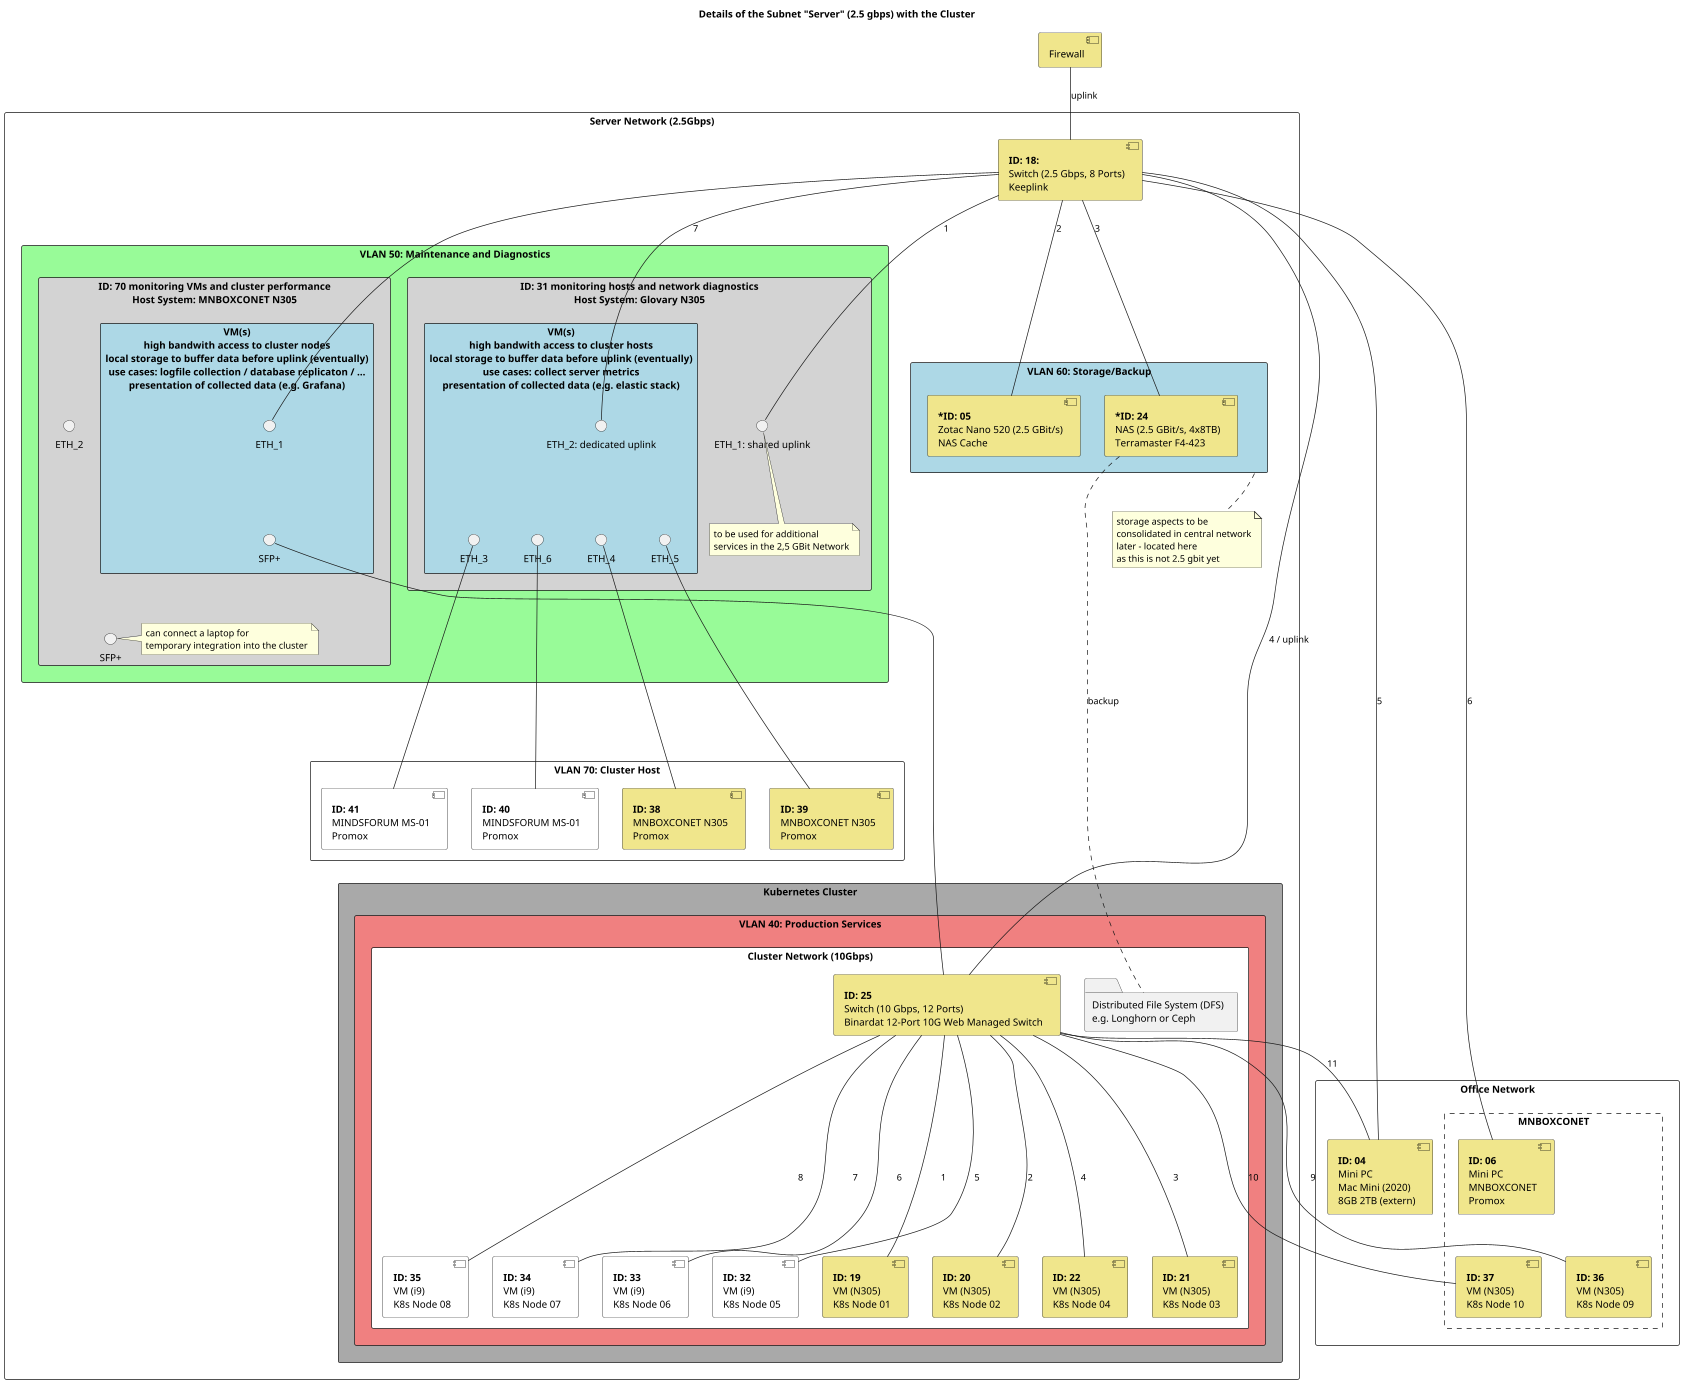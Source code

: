 @startuml
title Details of the Subnet "Server" (2.5 gbps) with the Cluster

skinparam maxWidth 2000
skinparam maxHeight 900
scale 0.7

skinparam component {
    BackgroundColor Khaki
    BorderColor Black
    FontColor Black
}

[Firewall]

rectangle "Office Network" as OFFICE_NETWORK {
	rectangle "MNBOXCONET" as OFFICE_MNBOX_ALL #line.dashed {
        		[**ID: 06**\nMini PC\nMNBOXCONET\nPromox] as OFFICE_MNBOX_HOST
        		[**ID: 36**\nVM (N305)\nK8s Node 09] as CLUSTER_NODE_09
        		[**ID: 37**\nVM (N305)\nK8s Node 10] as CLUSTER_NODE_10
         }

        [**ID: 04**\nMini PC\nMac Mini (2020)\n8GB 2TB (extern)] as OFFICE_MAC
} 

rectangle "Server Network (2.5Gbps)" as SERVER_NETWORK {
    [**ID: 18:**\nSwitch (2.5 Gbps, 8 Ports)\nKeeplink] as SWITCH_SERVERS

     rectangle "VLAN 60: Storage/Backup" as VLAN60 #LightBlue {
        [***ID: 24**\nNAS (2.5 GBit/s, 4x8TB)\nTerramaster F4-423] as NAS_TERRAMASTER
        [***ID: 05**\nZotac Nano 520 (2.5 GBit/s)\nNAS Cache] as SERVER_NAS_CACHE
     }

     note bottom of VLAN60: storage aspects to be\nconsolidated in central network\nlater - located here\nas this is not 2.5 gbit yet

     rectangle "VLAN 50: Maintenance and Diagnostics" as VLAN50 #PaleGreen {
        rectangle "**ID: 31 monitoring hosts and network diagnostics**\nHost System: Glovary N305" as VM_HOST #LightGrey {
        	' rectangle "**VM**\ntbd\ntbd\n **option if need arrises**" as VM_NAS #White {
		' }	
        	' rectangle "**VM**\ntbd\ntbd" as VM_GENERAL #LightBlue {
		' }
        	rectangle "VM(s)\nhigh bandwith access to cluster hosts\nlocal storage to buffer data before uplink (eventually)\nuse cases: collect server metrics\npresentation of collected data (e.g. elastic stack)" as VM_SWITCH #LightBlue {
			circle "ETH_3" as E3
			circle "ETH_4" as E4
			circle "ETH_5" as E5
			circle "ETH_6" as E6
			circle "ETH_2: dedicated uplink" as E2	
			
}
                
		circle "ETH_1: shared uplink" as E1

		note bottom of E1: to be used for additional\nservices in the 2,5 GBit Network

                E2 -[hidden]- E3
                E2 -[hidden]- E4
                E2 -[hidden]- E5
                E2 -[hidden]- E6

                E1 -[hidden]- E3
                E1 -[hidden]- E4
                E1 -[hidden]- E5
                E1 -[hidden]- E6
 
	}

   	rectangle "**ID: 70** monitoring VMs and cluster performance\nHost System: MNBOXCONET N305" as VM_Host_2 #LightGrey {
		rectangle "VM(s)\nhigh bandwith access to cluster nodes\nlocal storage to buffer data before uplink (eventually)\nuse cases: logfile collection / database replicaton / ...\npresentation of collected data (e.g. Grafana)" as VM_MONITORING #LightBlue {
			circle "SFP+" as SFP1
			circle "ETH_1" as MB_E1
		}
			circle "SFP+" as SFP2

			note right of SFP2: can connect a laptop for\ntemporary integration into the cluster

			circle "ETH_2" as MB_E2
	}


    }

    rectangle "VLAN 70: Cluster Host" as CLUSTER_HOST {
        [**ID: 38**\nMNBOXCONET N305\nPromox]	as CLUSTER_HOST_1
        [**ID: 39**\nMNBOXCONET N305\nPromox]	as CLUSTER_HOST_2
 '       [**ID: 40**\nMNBOXCONET N305\nPromox]	as CLUSTER_HOST_3
        [**ID: 40**\nMINDSFORUM MS-01\nPromox]	as CLUSTER_HOST_3 #White
        [**ID: 41**\nMINDSFORUM MS-01\nPromox]	as CLUSTER_HOST_4 #White
    }

    rectangle "Kubernetes Cluster" as K8s #Darkgrey {
	    rectangle "VLAN 40: Production Services" as VLAN40 #LightCoral {
		rectangle "Cluster Network (10Gbps)" as ClusterNet #White {
    			folder "Distributed File System (DFS)\ne.g. Longhorn or Ceph" as DFS
        		[**ID: 25**\nSwitch (10 Gbps, 12 Ports)\nBinardat 12-Port 10G Web Managed Switch] as SWITCH_CLUSTER
'        		[**ID: 49**\nSwitch 2 (10 Gbps, 8 Ports)\nSODOLA 8-Port 10G Web Managed Switch] as SWITCH_CLUSTER2 #White
        		[**ID: 19**\nVM (N305)\nK8s Node 01] as CLUSTER_NODE_01
        		[**ID: 20**\nVM (N305)\nK8s Node 02] as CLUSTER_NODE_02
        		[**ID: 21**\nVM (N305)\nK8s Node 03] as CLUSTER_NODE_03
        		[**ID: 22**\nVM (N305)\nK8s Node 04] as CLUSTER_NODE_04
         		[**ID: 32**\nVM (i9)\nK8s Node 05] as CLUSTER_NODE_05 #White
        		[**ID: 33**\nVM (i9)\nK8s Node 06] as CLUSTER_NODE_06 #White
        		[**ID: 34**\nVM (i9)\nK8s Node 07] as CLUSTER_NODE_07 #White
        		[**ID: 35**\nVM (i9)\nK8s Node 08] as CLUSTER_NODE_08 #White
		}
    	  }
     }
}



MB_E1 -[hidden]- SFP1
MB_E2 -[hidden]- SFP1


MB_E1 -[hidden]-- SFP2
MB_E2 -[hidden]-- SFP2

SWITCH_SERVERS -- MB_E1
SWITCH_SERVERS -- E1 : 1 
SWITCH_SERVERS -- E2 : 7 
SWITCH_SERVERS -- NAS_TERRAMASTER : 3
SWITCH_SERVERS -- SERVER_NAS_CACHE : 2
SWITCH_SERVERS -right- OFFICE_MNBOX_HOST :6
E4 ---- CLUSTER_HOST_1
E5 ---- CLUSTER_HOST_2
E6 ---- CLUSTER_HOST_3
E3 ---- CLUSTER_HOST_4

SWITCH_CLUSTER --- SFP1
SWITCH_SERVERS --- SWITCH_CLUSTER : 4 / uplink
SWITCH_SERVERS --- OFFICE_MAC : 5 
SWITCH_CLUSTER -- OFFICE_MAC : 11
SWITCH_CLUSTER --- CLUSTER_NODE_01 : 1
SWITCH_CLUSTER --- CLUSTER_NODE_02 : 2
SWITCH_CLUSTER --- CLUSTER_NODE_03 : 3
SWITCH_CLUSTER --- CLUSTER_NODE_04 : 4
SWITCH_CLUSTER --- CLUSTER_NODE_05 : 5
SWITCH_CLUSTER --- CLUSTER_NODE_06 : 6
SWITCH_CLUSTER --- CLUSTER_NODE_07 : 7
SWITCH_CLUSTER --- CLUSTER_NODE_08 : 8
SWITCH_CLUSTER -- CLUSTER_NODE_09 : 9
SWITCH_CLUSTER -- CLUSTER_NODE_10 : 10

Firewall -- SWITCH_SERVERS : uplink 

DFS ..left. NAS_TERRAMASTER: backup

CLUSTER_HOST_1 ..[hidden].. CLUSTER_NODE_01
CLUSTER_HOST_1 ..[hidden].. CLUSTER_NODE_02 
CLUSTER_HOST_2 ..[hidden].. CLUSTER_NODE_03 
CLUSTER_HOST_2 ..[hidden].. CLUSTER_NODE_04 
CLUSTER_HOST_3 ..[hidden].. CLUSTER_NODE_05
CLUSTER_HOST_3 ..[hidden].. CLUSTER_NODE_06 
CLUSTER_HOST_4 ..[hidden].. CLUSTER_NODE_07 
CLUSTER_HOST_4 ..[hidden].. CLUSTER_NODE_08
OFFICE_MNBOX_HOST .[hidden]. CLUSTER_NODE_09 
OFFICE_MNBOX_HOST .[hidden]. CLUSTER_NODE_10



@enduml

